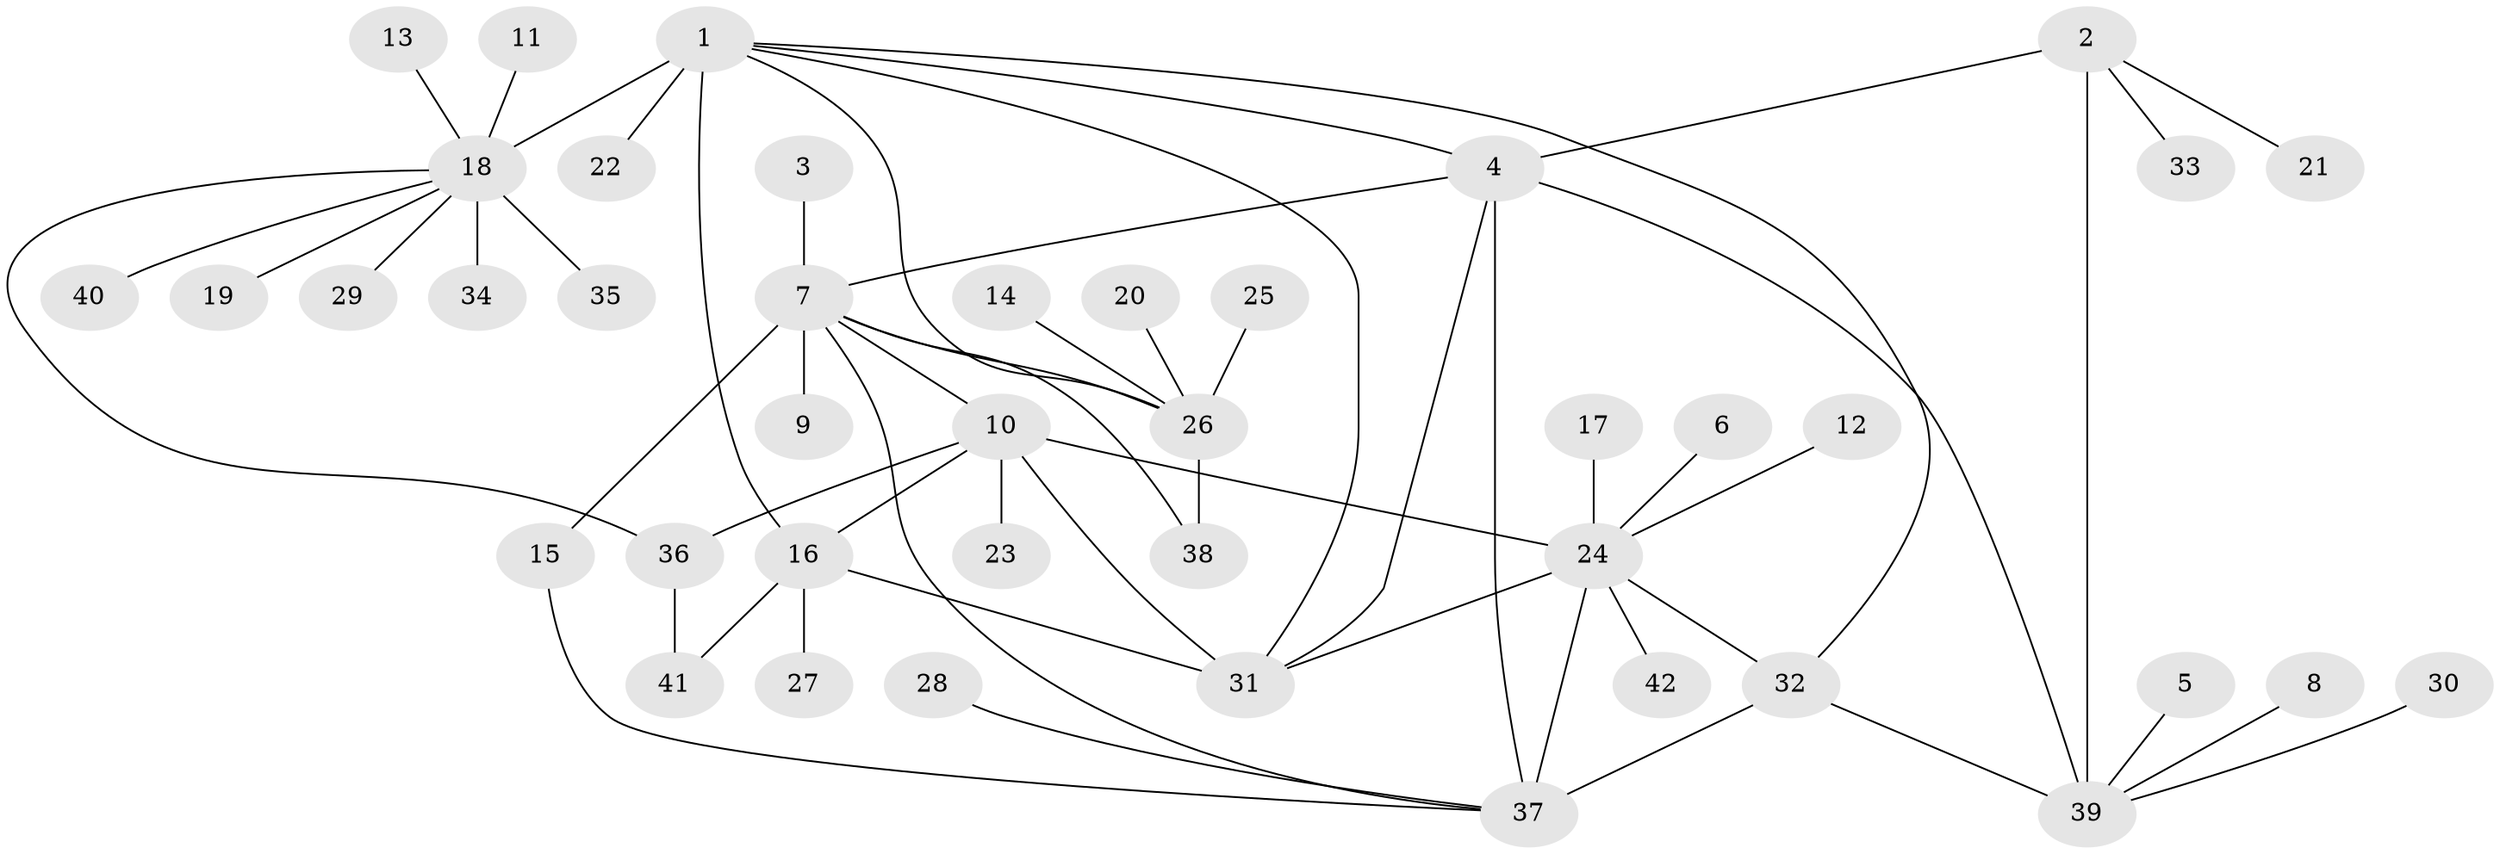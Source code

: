 // original degree distribution, {5: 0.03614457831325301, 7: 0.03614457831325301, 9: 0.024096385542168676, 4: 0.060240963855421686, 11: 0.024096385542168676, 6: 0.012048192771084338, 13: 0.012048192771084338, 8: 0.024096385542168676, 3: 0.04819277108433735, 2: 0.18072289156626506, 1: 0.5421686746987951}
// Generated by graph-tools (version 1.1) at 2025/02/03/09/25 03:02:48]
// undirected, 42 vertices, 57 edges
graph export_dot {
graph [start="1"]
  node [color=gray90,style=filled];
  1;
  2;
  3;
  4;
  5;
  6;
  7;
  8;
  9;
  10;
  11;
  12;
  13;
  14;
  15;
  16;
  17;
  18;
  19;
  20;
  21;
  22;
  23;
  24;
  25;
  26;
  27;
  28;
  29;
  30;
  31;
  32;
  33;
  34;
  35;
  36;
  37;
  38;
  39;
  40;
  41;
  42;
  1 -- 4 [weight=1.0];
  1 -- 16 [weight=1.0];
  1 -- 18 [weight=3.0];
  1 -- 22 [weight=1.0];
  1 -- 26 [weight=1.0];
  1 -- 31 [weight=1.0];
  1 -- 32 [weight=1.0];
  2 -- 4 [weight=2.0];
  2 -- 21 [weight=1.0];
  2 -- 33 [weight=1.0];
  2 -- 39 [weight=2.0];
  3 -- 7 [weight=1.0];
  4 -- 7 [weight=1.0];
  4 -- 31 [weight=1.0];
  4 -- 37 [weight=1.0];
  4 -- 39 [weight=1.0];
  5 -- 39 [weight=1.0];
  6 -- 24 [weight=1.0];
  7 -- 9 [weight=1.0];
  7 -- 10 [weight=1.0];
  7 -- 15 [weight=1.0];
  7 -- 26 [weight=1.0];
  7 -- 37 [weight=1.0];
  7 -- 38 [weight=2.0];
  8 -- 39 [weight=1.0];
  10 -- 16 [weight=2.0];
  10 -- 23 [weight=1.0];
  10 -- 24 [weight=1.0];
  10 -- 31 [weight=1.0];
  10 -- 36 [weight=1.0];
  11 -- 18 [weight=1.0];
  12 -- 24 [weight=1.0];
  13 -- 18 [weight=1.0];
  14 -- 26 [weight=1.0];
  15 -- 37 [weight=1.0];
  16 -- 27 [weight=1.0];
  16 -- 31 [weight=2.0];
  16 -- 41 [weight=1.0];
  17 -- 24 [weight=1.0];
  18 -- 19 [weight=1.0];
  18 -- 29 [weight=1.0];
  18 -- 34 [weight=1.0];
  18 -- 35 [weight=1.0];
  18 -- 36 [weight=1.0];
  18 -- 40 [weight=1.0];
  20 -- 26 [weight=1.0];
  24 -- 31 [weight=1.0];
  24 -- 32 [weight=1.0];
  24 -- 37 [weight=2.0];
  24 -- 42 [weight=1.0];
  25 -- 26 [weight=1.0];
  26 -- 38 [weight=2.0];
  28 -- 37 [weight=1.0];
  30 -- 39 [weight=1.0];
  32 -- 37 [weight=2.0];
  32 -- 39 [weight=1.0];
  36 -- 41 [weight=1.0];
}
